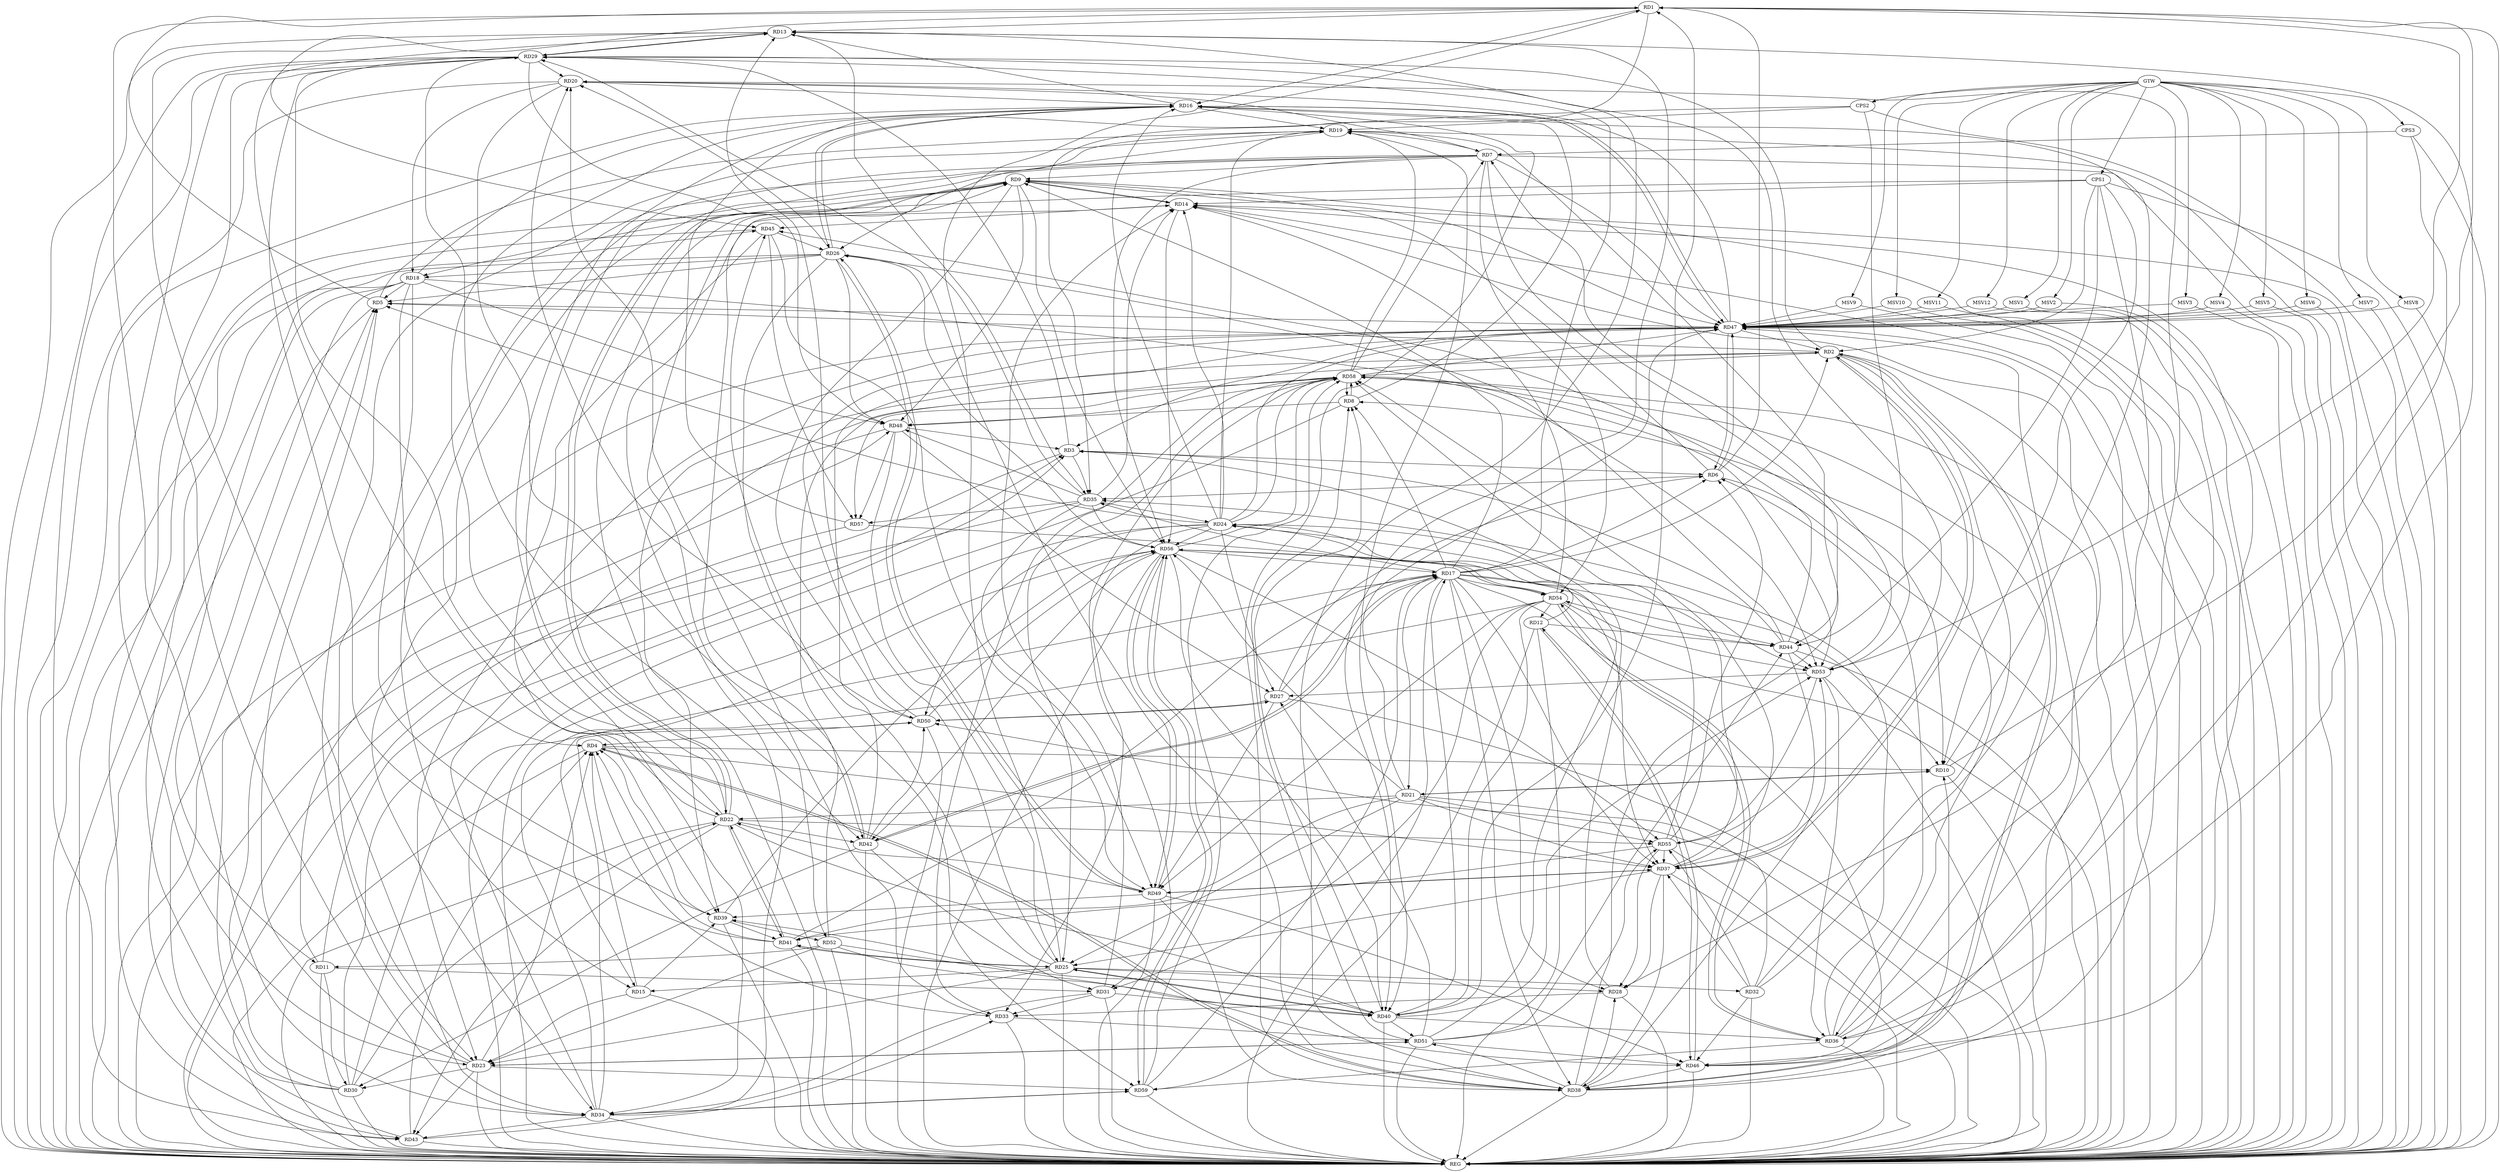 strict digraph G {
  RD1 [ label="RD1" ];
  RD2 [ label="RD2" ];
  RD3 [ label="RD3" ];
  RD4 [ label="RD4" ];
  RD5 [ label="RD5" ];
  RD6 [ label="RD6" ];
  RD7 [ label="RD7" ];
  RD8 [ label="RD8" ];
  RD9 [ label="RD9" ];
  RD10 [ label="RD10" ];
  RD11 [ label="RD11" ];
  RD12 [ label="RD12" ];
  RD13 [ label="RD13" ];
  RD14 [ label="RD14" ];
  RD15 [ label="RD15" ];
  RD16 [ label="RD16" ];
  RD17 [ label="RD17" ];
  RD18 [ label="RD18" ];
  RD19 [ label="RD19" ];
  RD20 [ label="RD20" ];
  RD21 [ label="RD21" ];
  RD22 [ label="RD22" ];
  RD23 [ label="RD23" ];
  RD24 [ label="RD24" ];
  RD25 [ label="RD25" ];
  RD26 [ label="RD26" ];
  RD27 [ label="RD27" ];
  RD28 [ label="RD28" ];
  RD29 [ label="RD29" ];
  RD30 [ label="RD30" ];
  RD31 [ label="RD31" ];
  RD32 [ label="RD32" ];
  RD33 [ label="RD33" ];
  RD34 [ label="RD34" ];
  RD35 [ label="RD35" ];
  RD36 [ label="RD36" ];
  RD37 [ label="RD37" ];
  RD38 [ label="RD38" ];
  RD39 [ label="RD39" ];
  RD40 [ label="RD40" ];
  RD41 [ label="RD41" ];
  RD42 [ label="RD42" ];
  RD43 [ label="RD43" ];
  RD44 [ label="RD44" ];
  RD45 [ label="RD45" ];
  RD46 [ label="RD46" ];
  RD47 [ label="RD47" ];
  RD48 [ label="RD48" ];
  RD49 [ label="RD49" ];
  RD50 [ label="RD50" ];
  RD51 [ label="RD51" ];
  RD52 [ label="RD52" ];
  RD53 [ label="RD53" ];
  RD54 [ label="RD54" ];
  RD55 [ label="RD55" ];
  RD56 [ label="RD56" ];
  RD57 [ label="RD57" ];
  RD58 [ label="RD58" ];
  RD59 [ label="RD59" ];
  CPS1 [ label="CPS1" ];
  CPS2 [ label="CPS2" ];
  CPS3 [ label="CPS3" ];
  GTW [ label="GTW" ];
  REG [ label="REG" ];
  MSV1 [ label="MSV1" ];
  MSV2 [ label="MSV2" ];
  MSV3 [ label="MSV3" ];
  MSV4 [ label="MSV4" ];
  MSV5 [ label="MSV5" ];
  MSV6 [ label="MSV6" ];
  MSV7 [ label="MSV7" ];
  MSV8 [ label="MSV8" ];
  MSV9 [ label="MSV9" ];
  MSV10 [ label="MSV10" ];
  MSV11 [ label="MSV11" ];
  MSV12 [ label="MSV12" ];
  RD5 -> RD1;
  RD6 -> RD1;
  RD10 -> RD1;
  RD1 -> RD13;
  RD1 -> RD16;
  RD25 -> RD1;
  RD1 -> RD34;
  RD1 -> RD35;
  RD40 -> RD1;
  RD1 -> RD45;
  RD1 -> RD53;
  RD2 -> RD5;
  RD17 -> RD2;
  RD2 -> RD29;
  RD2 -> RD36;
  RD2 -> RD37;
  RD37 -> RD2;
  RD2 -> RD38;
  RD38 -> RD2;
  RD2 -> RD39;
  RD47 -> RD2;
  RD52 -> RD2;
  RD2 -> RD58;
  RD3 -> RD6;
  RD11 -> RD3;
  RD28 -> RD3;
  RD3 -> RD29;
  RD30 -> RD3;
  RD3 -> RD35;
  RD44 -> RD3;
  RD47 -> RD3;
  RD48 -> RD3;
  RD4 -> RD10;
  RD15 -> RD4;
  RD18 -> RD4;
  RD23 -> RD4;
  RD4 -> RD33;
  RD4 -> RD37;
  RD4 -> RD38;
  RD38 -> RD4;
  RD39 -> RD4;
  RD41 -> RD4;
  RD43 -> RD4;
  RD50 -> RD4;
  RD18 -> RD5;
  RD5 -> RD19;
  RD23 -> RD5;
  RD24 -> RD5;
  RD26 -> RD5;
  RD30 -> RD5;
  RD43 -> RD5;
  RD5 -> RD47;
  RD6 -> RD9;
  RD17 -> RD6;
  RD27 -> RD6;
  RD6 -> RD35;
  RD36 -> RD6;
  RD6 -> RD47;
  RD47 -> RD6;
  RD55 -> RD6;
  RD7 -> RD9;
  RD7 -> RD15;
  RD19 -> RD7;
  RD7 -> RD20;
  RD7 -> RD23;
  RD7 -> RD34;
  RD7 -> RD44;
  RD7 -> RD47;
  RD53 -> RD7;
  RD7 -> RD54;
  RD7 -> RD56;
  RD58 -> RD7;
  RD8 -> RD16;
  RD17 -> RD8;
  RD32 -> RD8;
  RD40 -> RD8;
  RD8 -> RD48;
  RD51 -> RD8;
  RD8 -> RD58;
  RD58 -> RD8;
  RD9 -> RD14;
  RD14 -> RD9;
  RD17 -> RD9;
  RD9 -> RD18;
  RD9 -> RD22;
  RD22 -> RD9;
  RD42 -> RD9;
  RD9 -> RD46;
  RD9 -> RD47;
  RD9 -> RD48;
  RD9 -> RD50;
  RD9 -> RD52;
  RD9 -> RD56;
  RD10 -> RD16;
  RD17 -> RD10;
  RD10 -> RD21;
  RD21 -> RD10;
  RD46 -> RD10;
  RD58 -> RD10;
  RD18 -> RD11;
  RD11 -> RD30;
  RD11 -> RD31;
  RD11 -> RD48;
  RD52 -> RD11;
  RD12 -> RD24;
  RD12 -> RD44;
  RD12 -> RD46;
  RD46 -> RD12;
  RD54 -> RD12;
  RD12 -> RD59;
  RD16 -> RD13;
  RD22 -> RD13;
  RD25 -> RD13;
  RD13 -> RD29;
  RD29 -> RD13;
  RD13 -> RD34;
  RD13 -> RD35;
  RD36 -> RD13;
  RD13 -> RD38;
  RD13 -> RD40;
  RD24 -> RD14;
  RD31 -> RD14;
  RD34 -> RD14;
  RD35 -> RD14;
  RD36 -> RD14;
  RD38 -> RD14;
  RD14 -> RD45;
  RD46 -> RD14;
  RD54 -> RD14;
  RD14 -> RD56;
  RD15 -> RD23;
  RD25 -> RD15;
  RD15 -> RD39;
  RD54 -> RD15;
  RD18 -> RD16;
  RD16 -> RD19;
  RD20 -> RD16;
  RD22 -> RD16;
  RD24 -> RD16;
  RD16 -> RD26;
  RD26 -> RD16;
  RD16 -> RD38;
  RD16 -> RD47;
  RD47 -> RD16;
  RD57 -> RD16;
  RD17 -> RD21;
  RD27 -> RD17;
  RD17 -> RD28;
  RD17 -> RD29;
  RD30 -> RD17;
  RD17 -> RD35;
  RD17 -> RD37;
  RD17 -> RD38;
  RD40 -> RD17;
  RD41 -> RD17;
  RD17 -> RD42;
  RD42 -> RD17;
  RD17 -> RD44;
  RD17 -> RD46;
  RD17 -> RD54;
  RD56 -> RD17;
  RD59 -> RD17;
  RD20 -> RD18;
  RD26 -> RD18;
  RD18 -> RD39;
  RD18 -> RD43;
  RD18 -> RD48;
  RD18 -> RD53;
  RD22 -> RD19;
  RD23 -> RD19;
  RD24 -> RD19;
  RD19 -> RD26;
  RD38 -> RD19;
  RD19 -> RD40;
  RD58 -> RD19;
  RD26 -> RD20;
  RD29 -> RD20;
  RD33 -> RD20;
  RD36 -> RD20;
  RD20 -> RD42;
  RD47 -> RD20;
  RD50 -> RD20;
  RD21 -> RD22;
  RD21 -> RD25;
  RD21 -> RD37;
  RD21 -> RD41;
  RD21 -> RD47;
  RD21 -> RD55;
  RD21 -> RD56;
  RD29 -> RD22;
  RD30 -> RD22;
  RD22 -> RD40;
  RD22 -> RD41;
  RD41 -> RD22;
  RD22 -> RD42;
  RD22 -> RD43;
  RD49 -> RD22;
  RD22 -> RD55;
  RD25 -> RD23;
  RD29 -> RD23;
  RD23 -> RD30;
  RD23 -> RD43;
  RD47 -> RD23;
  RD23 -> RD51;
  RD51 -> RD23;
  RD52 -> RD23;
  RD23 -> RD59;
  RD24 -> RD27;
  RD24 -> RD33;
  RD35 -> RD24;
  RD37 -> RD24;
  RD24 -> RD47;
  RD24 -> RD50;
  RD51 -> RD24;
  RD24 -> RD53;
  RD24 -> RD56;
  RD24 -> RD58;
  RD25 -> RD28;
  RD25 -> RD32;
  RD37 -> RD25;
  RD25 -> RD40;
  RD40 -> RD25;
  RD25 -> RD41;
  RD41 -> RD25;
  RD25 -> RD45;
  RD48 -> RD25;
  RD58 -> RD25;
  RD26 -> RD38;
  RD44 -> RD26;
  RD45 -> RD26;
  RD26 -> RD48;
  RD26 -> RD49;
  RD49 -> RD26;
  RD56 -> RD26;
  RD26 -> RD59;
  RD48 -> RD27;
  RD27 -> RD49;
  RD27 -> RD50;
  RD50 -> RD27;
  RD51 -> RD27;
  RD53 -> RD27;
  RD28 -> RD33;
  RD37 -> RD28;
  RD38 -> RD28;
  RD55 -> RD28;
  RD29 -> RD34;
  RD35 -> RD29;
  RD41 -> RD29;
  RD29 -> RD42;
  RD29 -> RD43;
  RD29 -> RD48;
  RD55 -> RD29;
  RD42 -> RD30;
  RD30 -> RD45;
  RD30 -> RD47;
  RD31 -> RD33;
  RD31 -> RD34;
  RD31 -> RD40;
  RD42 -> RD31;
  RD54 -> RD31;
  RD58 -> RD31;
  RD32 -> RD37;
  RD32 -> RD46;
  RD32 -> RD50;
  RD32 -> RD55;
  RD32 -> RD58;
  RD43 -> RD33;
  RD33 -> RD51;
  RD58 -> RD33;
  RD34 -> RD43;
  RD34 -> RD50;
  RD34 -> RD56;
  RD34 -> RD58;
  RD34 -> RD59;
  RD59 -> RD34;
  RD36 -> RD35;
  RD35 -> RD48;
  RD35 -> RD49;
  RD35 -> RD56;
  RD35 -> RD57;
  RD40 -> RD36;
  RD53 -> RD36;
  RD36 -> RD54;
  RD54 -> RD36;
  RD36 -> RD59;
  RD37 -> RD38;
  RD44 -> RD37;
  RD37 -> RD49;
  RD49 -> RD37;
  RD55 -> RD37;
  RD57 -> RD37;
  RD37 -> RD58;
  RD46 -> RD38;
  RD38 -> RD47;
  RD49 -> RD38;
  RD38 -> RD51;
  RD38 -> RD53;
  RD40 -> RD39;
  RD39 -> RD41;
  RD45 -> RD39;
  RD49 -> RD39;
  RD39 -> RD52;
  RD39 -> RD56;
  RD40 -> RD51;
  RD52 -> RD40;
  RD40 -> RD53;
  RD54 -> RD40;
  RD56 -> RD40;
  RD55 -> RD41;
  RD42 -> RD47;
  RD42 -> RD50;
  RD56 -> RD42;
  RD44 -> RD45;
  RD51 -> RD44;
  RD44 -> RD53;
  RD44 -> RD54;
  RD45 -> RD49;
  RD45 -> RD57;
  RD49 -> RD46;
  RD51 -> RD46;
  RD52 -> RD46;
  RD50 -> RD47;
  RD58 -> RD47;
  RD48 -> RD57;
  RD58 -> RD48;
  RD54 -> RD49;
  RD49 -> RD56;
  RD56 -> RD49;
  RD50 -> RD56;
  RD51 -> RD55;
  RD54 -> RD53;
  RD53 -> RD55;
  RD58 -> RD53;
  RD54 -> RD56;
  RD56 -> RD54;
  RD56 -> RD55;
  RD55 -> RD58;
  RD56 -> RD58;
  RD56 -> RD59;
  RD59 -> RD56;
  RD58 -> RD57;
  RD59 -> RD58;
  CPS1 -> RD43;
  CPS1 -> RD28;
  CPS1 -> RD2;
  CPS1 -> RD14;
  CPS1 -> RD44;
  CPS1 -> RD10;
  CPS2 -> RD19;
  CPS2 -> RD53;
  CPS2 -> RD34;
  CPS3 -> RD7;
  CPS3 -> RD36;
  GTW -> CPS1;
  GTW -> CPS2;
  GTW -> CPS3;
  RD1 -> REG;
  RD2 -> REG;
  RD3 -> REG;
  RD4 -> REG;
  RD5 -> REG;
  RD6 -> REG;
  RD7 -> REG;
  RD8 -> REG;
  RD9 -> REG;
  RD10 -> REG;
  RD11 -> REG;
  RD12 -> REG;
  RD13 -> REG;
  RD14 -> REG;
  RD15 -> REG;
  RD16 -> REG;
  RD17 -> REG;
  RD18 -> REG;
  RD19 -> REG;
  RD20 -> REG;
  RD21 -> REG;
  RD22 -> REG;
  RD23 -> REG;
  RD24 -> REG;
  RD25 -> REG;
  RD26 -> REG;
  RD27 -> REG;
  RD28 -> REG;
  RD29 -> REG;
  RD30 -> REG;
  RD31 -> REG;
  RD32 -> REG;
  RD33 -> REG;
  RD34 -> REG;
  RD35 -> REG;
  RD36 -> REG;
  RD37 -> REG;
  RD38 -> REG;
  RD39 -> REG;
  RD40 -> REG;
  RD41 -> REG;
  RD42 -> REG;
  RD43 -> REG;
  RD44 -> REG;
  RD45 -> REG;
  RD46 -> REG;
  RD47 -> REG;
  RD48 -> REG;
  RD49 -> REG;
  RD50 -> REG;
  RD51 -> REG;
  RD52 -> REG;
  RD53 -> REG;
  RD54 -> REG;
  RD55 -> REG;
  RD56 -> REG;
  RD57 -> REG;
  RD58 -> REG;
  RD59 -> REG;
  CPS1 -> REG;
  CPS2 -> REG;
  CPS3 -> REG;
  MSV1 -> RD47;
  MSV2 -> RD47;
  MSV3 -> RD47;
  MSV4 -> RD47;
  MSV5 -> RD47;
  GTW -> MSV1;
  MSV1 -> REG;
  GTW -> MSV2;
  MSV2 -> REG;
  GTW -> MSV3;
  MSV3 -> REG;
  GTW -> MSV4;
  MSV4 -> REG;
  GTW -> MSV5;
  MSV5 -> REG;
  MSV6 -> RD47;
  MSV7 -> RD47;
  MSV8 -> RD47;
  GTW -> MSV6;
  MSV6 -> REG;
  GTW -> MSV7;
  MSV7 -> REG;
  GTW -> MSV8;
  MSV8 -> REG;
  MSV9 -> RD47;
  GTW -> MSV9;
  MSV9 -> REG;
  MSV10 -> RD47;
  GTW -> MSV10;
  MSV10 -> REG;
  MSV11 -> RD47;
  MSV12 -> RD47;
  GTW -> MSV11;
  MSV11 -> REG;
  GTW -> MSV12;
  MSV12 -> REG;
}
